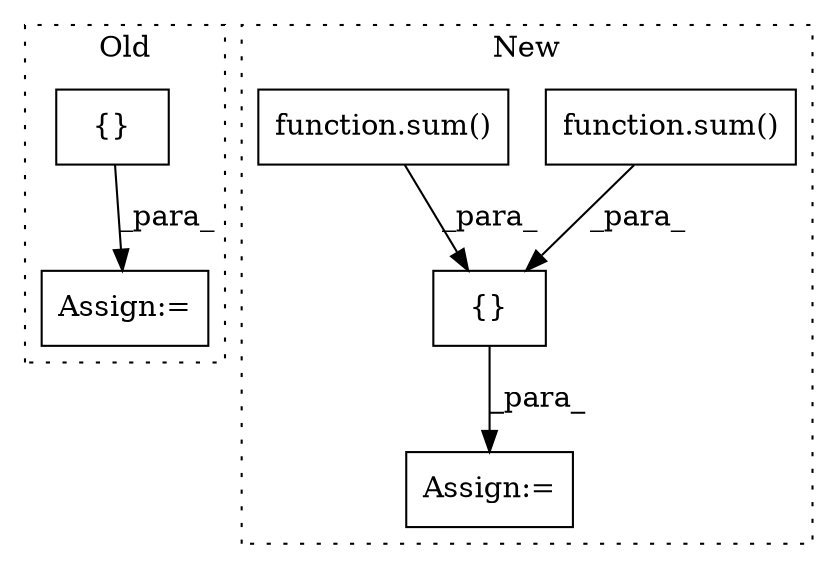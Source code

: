 digraph G {
subgraph cluster0 {
1 [label="{}" a="59" s="2967,2967" l="2,1" shape="box"];
3 [label="Assign:=" a="68" s="3356" l="3" shape="box"];
label = "Old";
style="dotted";
}
subgraph cluster1 {
2 [label="function.sum()" a="75" s="2672,2684" l="4,1" shape="box"];
4 [label="Assign:=" a="68" s="2668" l="3" shape="box"];
5 [label="{}" a="59" s="2671,2709" l="1,0" shape="box"];
6 [label="function.sum()" a="75" s="2696,2708" l="4,1" shape="box"];
label = "New";
style="dotted";
}
1 -> 3 [label="_para_"];
2 -> 5 [label="_para_"];
5 -> 4 [label="_para_"];
6 -> 5 [label="_para_"];
}